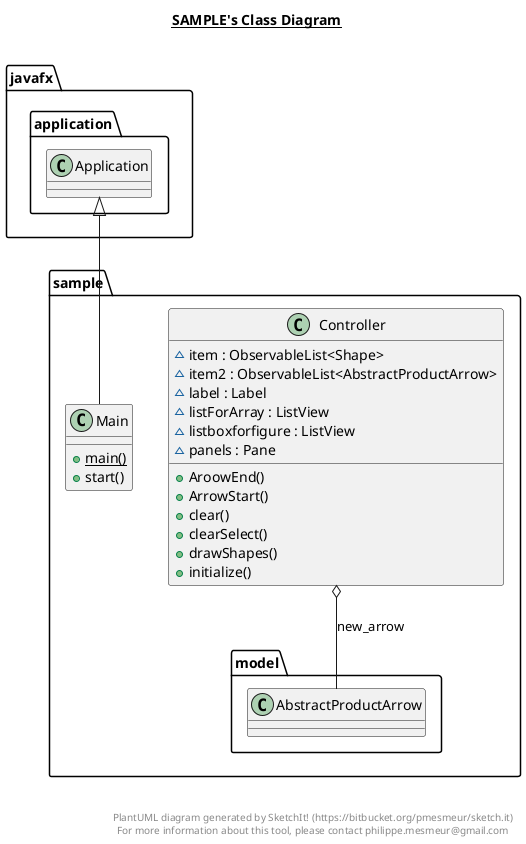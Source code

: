 @startuml

title __SAMPLE's Class Diagram__\n

  namespace sample {
    class sample.Controller {
        ~ item : ObservableList<Shape>
        ~ item2 : ObservableList<AbstractProductArrow>
        ~ label : Label
        ~ listForArray : ListView
        ~ listboxforfigure : ListView
        ~ panels : Pane
        + AroowEnd()
        + ArrowStart()
        + clear()
        + clearSelect()
        + drawShapes()
        + initialize()
    }
  }
  

  namespace sample {
    class sample.Main {
        {static} + main()
        + start()
    }
  }
  

  sample.Controller o-- sample.model.AbstractProductArrow : new_arrow
  sample.Main -up-|> javafx.application.Application


right footer


PlantUML diagram generated by SketchIt! (https://bitbucket.org/pmesmeur/sketch.it)
For more information about this tool, please contact philippe.mesmeur@gmail.com
endfooter

@enduml
